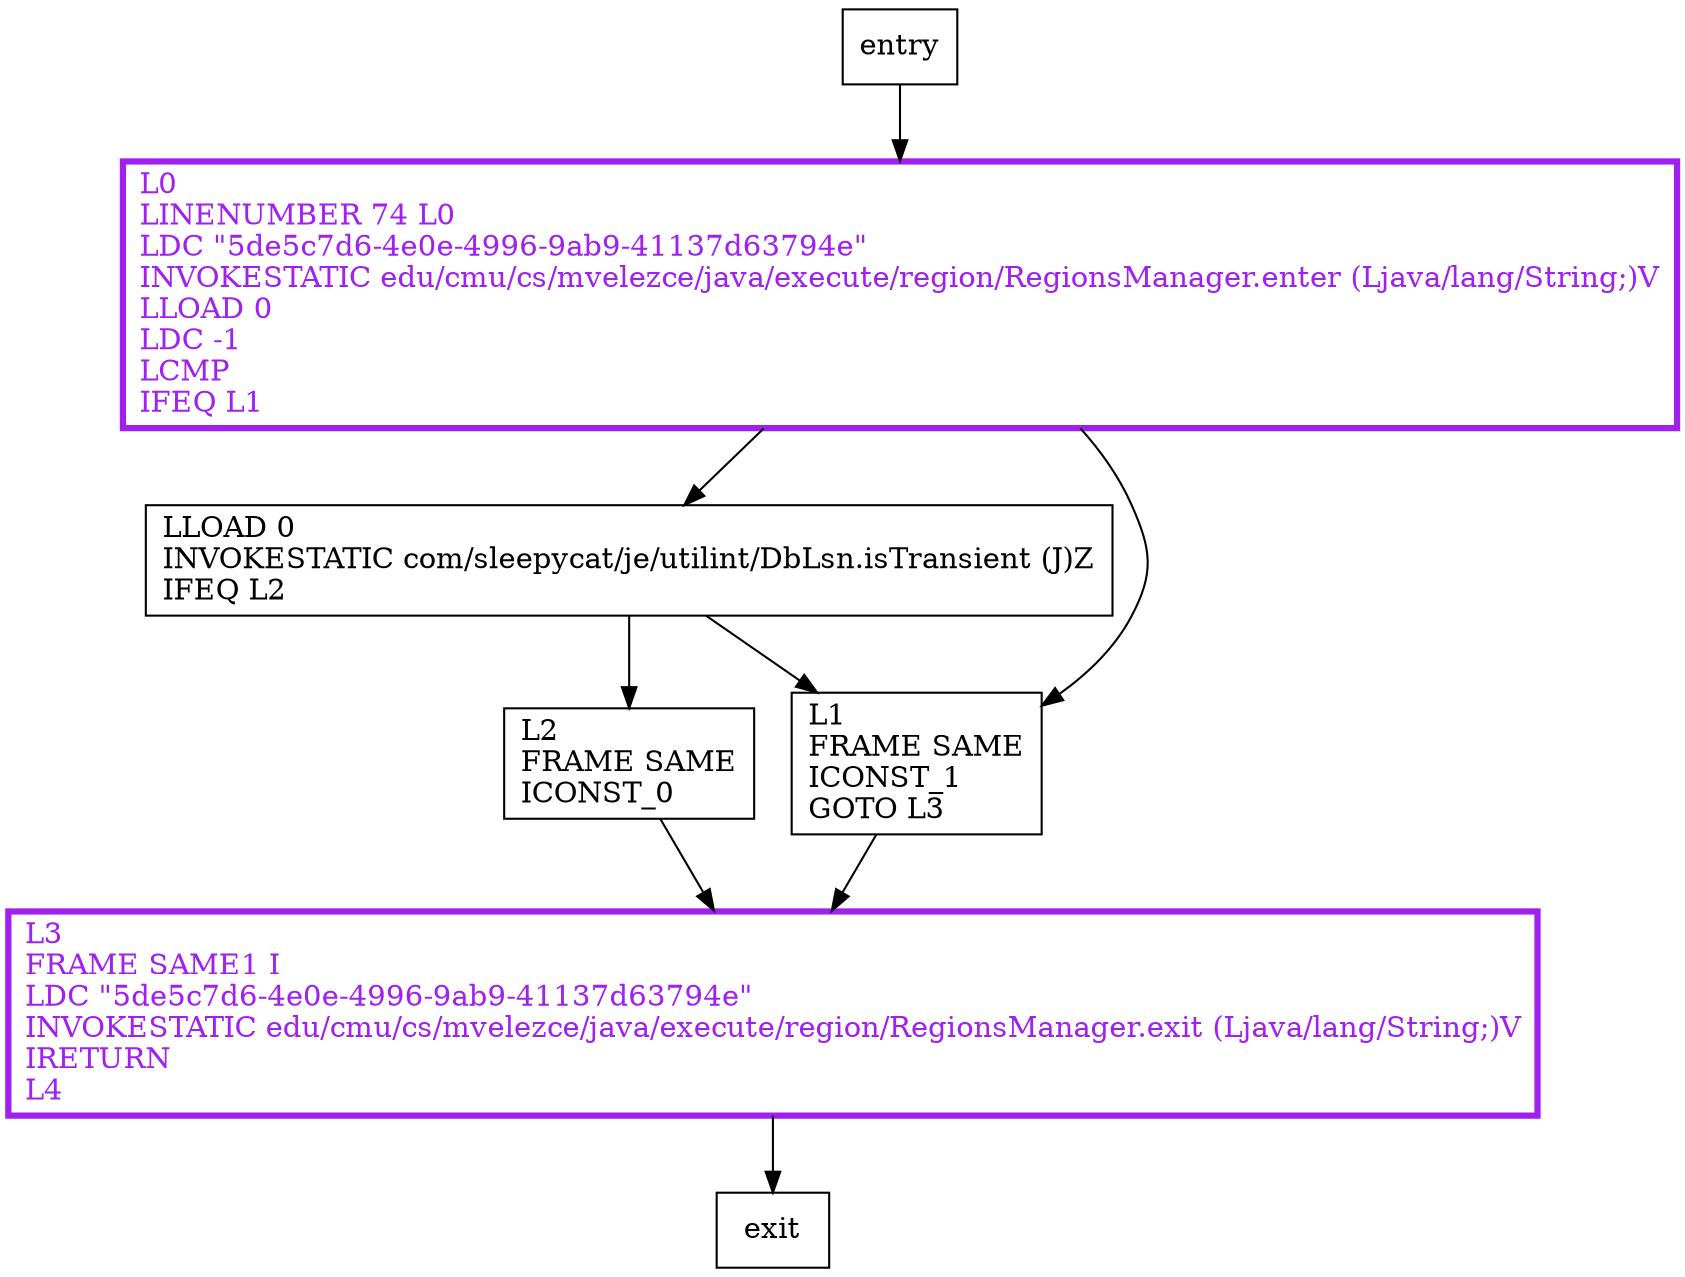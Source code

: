 digraph isTransientOrNull {
node [shape=record];
2116278152 [label="LLOAD 0\lINVOKESTATIC com/sleepycat/je/utilint/DbLsn.isTransient (J)Z\lIFEQ L2\l"];
499367763 [label="L2\lFRAME SAME\lICONST_0\l"];
1382877901 [label="L0\lLINENUMBER 74 L0\lLDC \"5de5c7d6-4e0e-4996-9ab9-41137d63794e\"\lINVOKESTATIC edu/cmu/cs/mvelezce/java/execute/region/RegionsManager.enter (Ljava/lang/String;)V\lLLOAD 0\lLDC -1\lLCMP\lIFEQ L1\l"];
667088196 [label="L3\lFRAME SAME1 I\lLDC \"5de5c7d6-4e0e-4996-9ab9-41137d63794e\"\lINVOKESTATIC edu/cmu/cs/mvelezce/java/execute/region/RegionsManager.exit (Ljava/lang/String;)V\lIRETURN\lL4\l"];
1866722798 [label="L1\lFRAME SAME\lICONST_1\lGOTO L3\l"];
entry;
exit;
entry -> 1382877901
2116278152 -> 499367763
2116278152 -> 1866722798
499367763 -> 667088196
1382877901 -> 2116278152
1382877901 -> 1866722798
667088196 -> exit
1866722798 -> 667088196
1382877901[fontcolor="purple", penwidth=3, color="purple"];
667088196[fontcolor="purple", penwidth=3, color="purple"];
}
